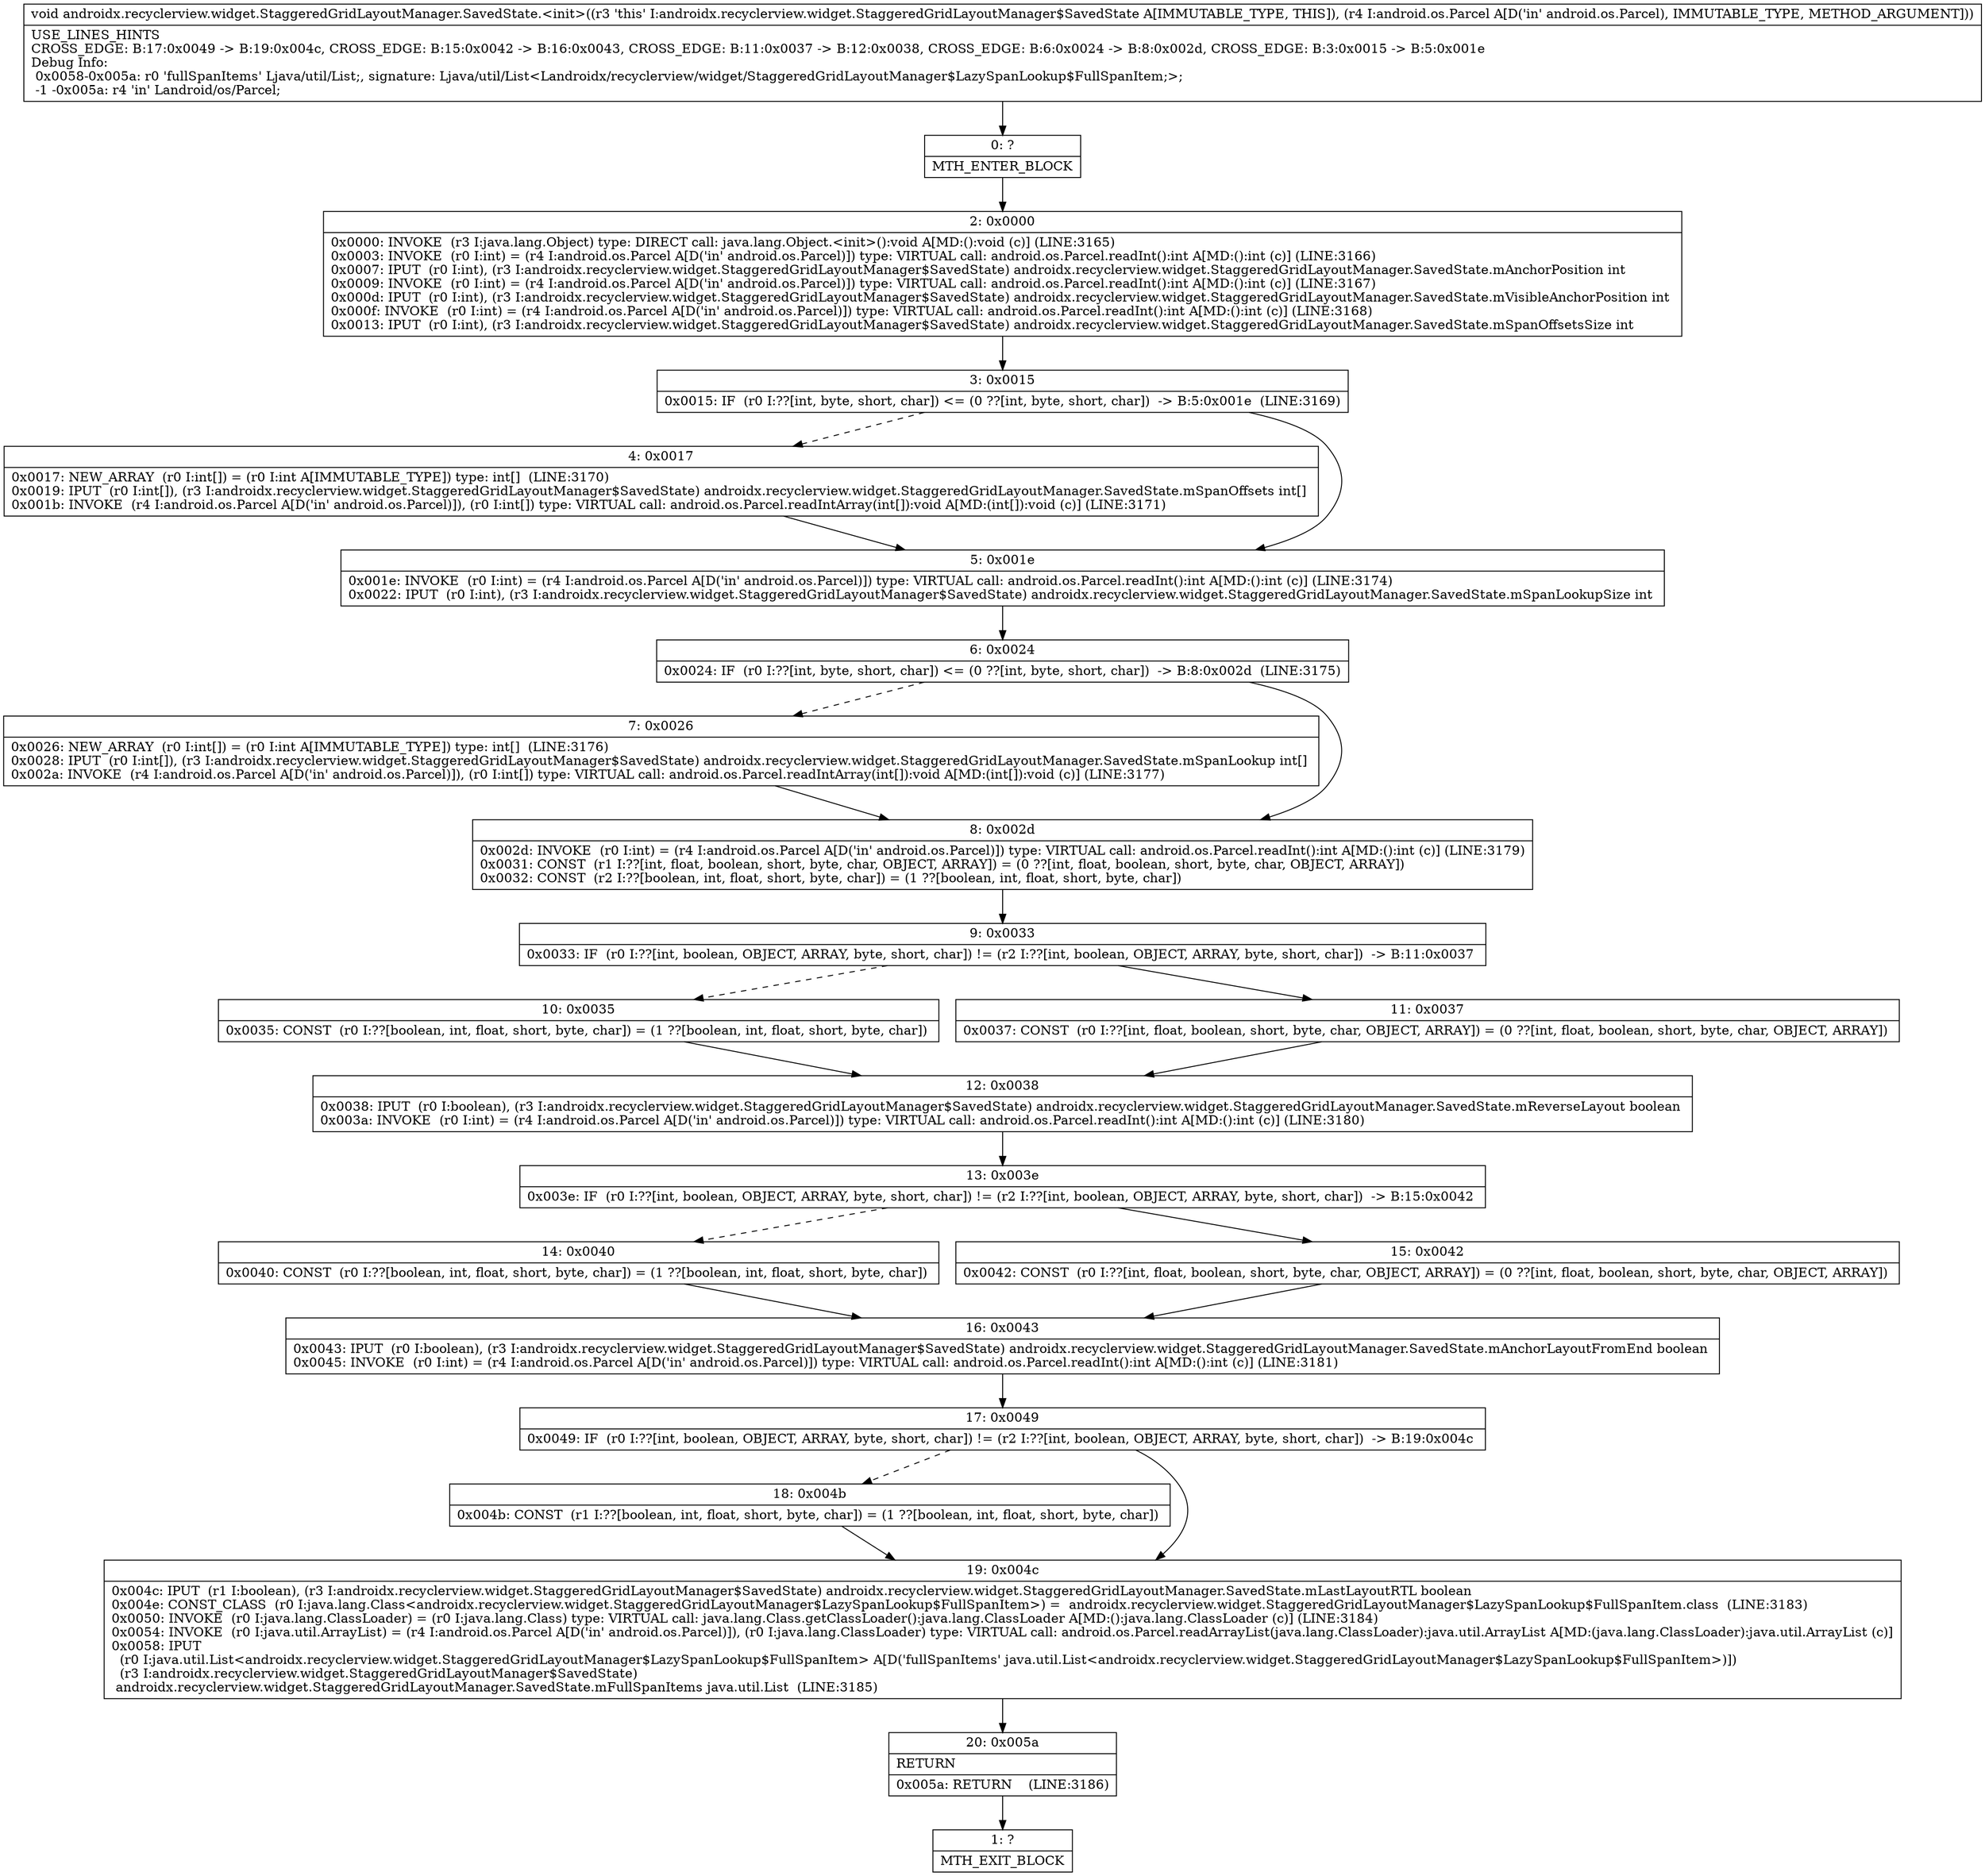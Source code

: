 digraph "CFG forandroidx.recyclerview.widget.StaggeredGridLayoutManager.SavedState.\<init\>(Landroid\/os\/Parcel;)V" {
Node_0 [shape=record,label="{0\:\ ?|MTH_ENTER_BLOCK\l}"];
Node_2 [shape=record,label="{2\:\ 0x0000|0x0000: INVOKE  (r3 I:java.lang.Object) type: DIRECT call: java.lang.Object.\<init\>():void A[MD:():void (c)] (LINE:3165)\l0x0003: INVOKE  (r0 I:int) = (r4 I:android.os.Parcel A[D('in' android.os.Parcel)]) type: VIRTUAL call: android.os.Parcel.readInt():int A[MD:():int (c)] (LINE:3166)\l0x0007: IPUT  (r0 I:int), (r3 I:androidx.recyclerview.widget.StaggeredGridLayoutManager$SavedState) androidx.recyclerview.widget.StaggeredGridLayoutManager.SavedState.mAnchorPosition int \l0x0009: INVOKE  (r0 I:int) = (r4 I:android.os.Parcel A[D('in' android.os.Parcel)]) type: VIRTUAL call: android.os.Parcel.readInt():int A[MD:():int (c)] (LINE:3167)\l0x000d: IPUT  (r0 I:int), (r3 I:androidx.recyclerview.widget.StaggeredGridLayoutManager$SavedState) androidx.recyclerview.widget.StaggeredGridLayoutManager.SavedState.mVisibleAnchorPosition int \l0x000f: INVOKE  (r0 I:int) = (r4 I:android.os.Parcel A[D('in' android.os.Parcel)]) type: VIRTUAL call: android.os.Parcel.readInt():int A[MD:():int (c)] (LINE:3168)\l0x0013: IPUT  (r0 I:int), (r3 I:androidx.recyclerview.widget.StaggeredGridLayoutManager$SavedState) androidx.recyclerview.widget.StaggeredGridLayoutManager.SavedState.mSpanOffsetsSize int \l}"];
Node_3 [shape=record,label="{3\:\ 0x0015|0x0015: IF  (r0 I:??[int, byte, short, char]) \<= (0 ??[int, byte, short, char])  \-\> B:5:0x001e  (LINE:3169)\l}"];
Node_4 [shape=record,label="{4\:\ 0x0017|0x0017: NEW_ARRAY  (r0 I:int[]) = (r0 I:int A[IMMUTABLE_TYPE]) type: int[]  (LINE:3170)\l0x0019: IPUT  (r0 I:int[]), (r3 I:androidx.recyclerview.widget.StaggeredGridLayoutManager$SavedState) androidx.recyclerview.widget.StaggeredGridLayoutManager.SavedState.mSpanOffsets int[] \l0x001b: INVOKE  (r4 I:android.os.Parcel A[D('in' android.os.Parcel)]), (r0 I:int[]) type: VIRTUAL call: android.os.Parcel.readIntArray(int[]):void A[MD:(int[]):void (c)] (LINE:3171)\l}"];
Node_5 [shape=record,label="{5\:\ 0x001e|0x001e: INVOKE  (r0 I:int) = (r4 I:android.os.Parcel A[D('in' android.os.Parcel)]) type: VIRTUAL call: android.os.Parcel.readInt():int A[MD:():int (c)] (LINE:3174)\l0x0022: IPUT  (r0 I:int), (r3 I:androidx.recyclerview.widget.StaggeredGridLayoutManager$SavedState) androidx.recyclerview.widget.StaggeredGridLayoutManager.SavedState.mSpanLookupSize int \l}"];
Node_6 [shape=record,label="{6\:\ 0x0024|0x0024: IF  (r0 I:??[int, byte, short, char]) \<= (0 ??[int, byte, short, char])  \-\> B:8:0x002d  (LINE:3175)\l}"];
Node_7 [shape=record,label="{7\:\ 0x0026|0x0026: NEW_ARRAY  (r0 I:int[]) = (r0 I:int A[IMMUTABLE_TYPE]) type: int[]  (LINE:3176)\l0x0028: IPUT  (r0 I:int[]), (r3 I:androidx.recyclerview.widget.StaggeredGridLayoutManager$SavedState) androidx.recyclerview.widget.StaggeredGridLayoutManager.SavedState.mSpanLookup int[] \l0x002a: INVOKE  (r4 I:android.os.Parcel A[D('in' android.os.Parcel)]), (r0 I:int[]) type: VIRTUAL call: android.os.Parcel.readIntArray(int[]):void A[MD:(int[]):void (c)] (LINE:3177)\l}"];
Node_8 [shape=record,label="{8\:\ 0x002d|0x002d: INVOKE  (r0 I:int) = (r4 I:android.os.Parcel A[D('in' android.os.Parcel)]) type: VIRTUAL call: android.os.Parcel.readInt():int A[MD:():int (c)] (LINE:3179)\l0x0031: CONST  (r1 I:??[int, float, boolean, short, byte, char, OBJECT, ARRAY]) = (0 ??[int, float, boolean, short, byte, char, OBJECT, ARRAY]) \l0x0032: CONST  (r2 I:??[boolean, int, float, short, byte, char]) = (1 ??[boolean, int, float, short, byte, char]) \l}"];
Node_9 [shape=record,label="{9\:\ 0x0033|0x0033: IF  (r0 I:??[int, boolean, OBJECT, ARRAY, byte, short, char]) != (r2 I:??[int, boolean, OBJECT, ARRAY, byte, short, char])  \-\> B:11:0x0037 \l}"];
Node_10 [shape=record,label="{10\:\ 0x0035|0x0035: CONST  (r0 I:??[boolean, int, float, short, byte, char]) = (1 ??[boolean, int, float, short, byte, char]) \l}"];
Node_12 [shape=record,label="{12\:\ 0x0038|0x0038: IPUT  (r0 I:boolean), (r3 I:androidx.recyclerview.widget.StaggeredGridLayoutManager$SavedState) androidx.recyclerview.widget.StaggeredGridLayoutManager.SavedState.mReverseLayout boolean \l0x003a: INVOKE  (r0 I:int) = (r4 I:android.os.Parcel A[D('in' android.os.Parcel)]) type: VIRTUAL call: android.os.Parcel.readInt():int A[MD:():int (c)] (LINE:3180)\l}"];
Node_13 [shape=record,label="{13\:\ 0x003e|0x003e: IF  (r0 I:??[int, boolean, OBJECT, ARRAY, byte, short, char]) != (r2 I:??[int, boolean, OBJECT, ARRAY, byte, short, char])  \-\> B:15:0x0042 \l}"];
Node_14 [shape=record,label="{14\:\ 0x0040|0x0040: CONST  (r0 I:??[boolean, int, float, short, byte, char]) = (1 ??[boolean, int, float, short, byte, char]) \l}"];
Node_16 [shape=record,label="{16\:\ 0x0043|0x0043: IPUT  (r0 I:boolean), (r3 I:androidx.recyclerview.widget.StaggeredGridLayoutManager$SavedState) androidx.recyclerview.widget.StaggeredGridLayoutManager.SavedState.mAnchorLayoutFromEnd boolean \l0x0045: INVOKE  (r0 I:int) = (r4 I:android.os.Parcel A[D('in' android.os.Parcel)]) type: VIRTUAL call: android.os.Parcel.readInt():int A[MD:():int (c)] (LINE:3181)\l}"];
Node_17 [shape=record,label="{17\:\ 0x0049|0x0049: IF  (r0 I:??[int, boolean, OBJECT, ARRAY, byte, short, char]) != (r2 I:??[int, boolean, OBJECT, ARRAY, byte, short, char])  \-\> B:19:0x004c \l}"];
Node_18 [shape=record,label="{18\:\ 0x004b|0x004b: CONST  (r1 I:??[boolean, int, float, short, byte, char]) = (1 ??[boolean, int, float, short, byte, char]) \l}"];
Node_19 [shape=record,label="{19\:\ 0x004c|0x004c: IPUT  (r1 I:boolean), (r3 I:androidx.recyclerview.widget.StaggeredGridLayoutManager$SavedState) androidx.recyclerview.widget.StaggeredGridLayoutManager.SavedState.mLastLayoutRTL boolean \l0x004e: CONST_CLASS  (r0 I:java.lang.Class\<androidx.recyclerview.widget.StaggeredGridLayoutManager$LazySpanLookup$FullSpanItem\>) =  androidx.recyclerview.widget.StaggeredGridLayoutManager$LazySpanLookup$FullSpanItem.class  (LINE:3183)\l0x0050: INVOKE  (r0 I:java.lang.ClassLoader) = (r0 I:java.lang.Class) type: VIRTUAL call: java.lang.Class.getClassLoader():java.lang.ClassLoader A[MD:():java.lang.ClassLoader (c)] (LINE:3184)\l0x0054: INVOKE  (r0 I:java.util.ArrayList) = (r4 I:android.os.Parcel A[D('in' android.os.Parcel)]), (r0 I:java.lang.ClassLoader) type: VIRTUAL call: android.os.Parcel.readArrayList(java.lang.ClassLoader):java.util.ArrayList A[MD:(java.lang.ClassLoader):java.util.ArrayList (c)]\l0x0058: IPUT  \l  (r0 I:java.util.List\<androidx.recyclerview.widget.StaggeredGridLayoutManager$LazySpanLookup$FullSpanItem\> A[D('fullSpanItems' java.util.List\<androidx.recyclerview.widget.StaggeredGridLayoutManager$LazySpanLookup$FullSpanItem\>)])\l  (r3 I:androidx.recyclerview.widget.StaggeredGridLayoutManager$SavedState)\l androidx.recyclerview.widget.StaggeredGridLayoutManager.SavedState.mFullSpanItems java.util.List  (LINE:3185)\l}"];
Node_20 [shape=record,label="{20\:\ 0x005a|RETURN\l|0x005a: RETURN    (LINE:3186)\l}"];
Node_1 [shape=record,label="{1\:\ ?|MTH_EXIT_BLOCK\l}"];
Node_15 [shape=record,label="{15\:\ 0x0042|0x0042: CONST  (r0 I:??[int, float, boolean, short, byte, char, OBJECT, ARRAY]) = (0 ??[int, float, boolean, short, byte, char, OBJECT, ARRAY]) \l}"];
Node_11 [shape=record,label="{11\:\ 0x0037|0x0037: CONST  (r0 I:??[int, float, boolean, short, byte, char, OBJECT, ARRAY]) = (0 ??[int, float, boolean, short, byte, char, OBJECT, ARRAY]) \l}"];
MethodNode[shape=record,label="{void androidx.recyclerview.widget.StaggeredGridLayoutManager.SavedState.\<init\>((r3 'this' I:androidx.recyclerview.widget.StaggeredGridLayoutManager$SavedState A[IMMUTABLE_TYPE, THIS]), (r4 I:android.os.Parcel A[D('in' android.os.Parcel), IMMUTABLE_TYPE, METHOD_ARGUMENT]))  | USE_LINES_HINTS\lCROSS_EDGE: B:17:0x0049 \-\> B:19:0x004c, CROSS_EDGE: B:15:0x0042 \-\> B:16:0x0043, CROSS_EDGE: B:11:0x0037 \-\> B:12:0x0038, CROSS_EDGE: B:6:0x0024 \-\> B:8:0x002d, CROSS_EDGE: B:3:0x0015 \-\> B:5:0x001e\lDebug Info:\l  0x0058\-0x005a: r0 'fullSpanItems' Ljava\/util\/List;, signature: Ljava\/util\/List\<Landroidx\/recyclerview\/widget\/StaggeredGridLayoutManager$LazySpanLookup$FullSpanItem;\>;\l  \-1 \-0x005a: r4 'in' Landroid\/os\/Parcel;\l}"];
MethodNode -> Node_0;Node_0 -> Node_2;
Node_2 -> Node_3;
Node_3 -> Node_4[style=dashed];
Node_3 -> Node_5;
Node_4 -> Node_5;
Node_5 -> Node_6;
Node_6 -> Node_7[style=dashed];
Node_6 -> Node_8;
Node_7 -> Node_8;
Node_8 -> Node_9;
Node_9 -> Node_10[style=dashed];
Node_9 -> Node_11;
Node_10 -> Node_12;
Node_12 -> Node_13;
Node_13 -> Node_14[style=dashed];
Node_13 -> Node_15;
Node_14 -> Node_16;
Node_16 -> Node_17;
Node_17 -> Node_18[style=dashed];
Node_17 -> Node_19;
Node_18 -> Node_19;
Node_19 -> Node_20;
Node_20 -> Node_1;
Node_15 -> Node_16;
Node_11 -> Node_12;
}


